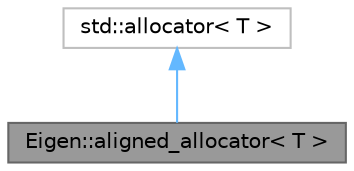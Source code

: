 digraph "Eigen::aligned_allocator&lt; T &gt;"
{
 // LATEX_PDF_SIZE
  bgcolor="transparent";
  edge [fontname=Helvetica,fontsize=10,labelfontname=Helvetica,labelfontsize=10];
  node [fontname=Helvetica,fontsize=10,shape=box,height=0.2,width=0.4];
  Node1 [id="Node000001",label="Eigen::aligned_allocator\< T \>",height=0.2,width=0.4,color="gray40", fillcolor="grey60", style="filled", fontcolor="black",tooltip="STL compatible allocator to use with types requiring a non standrad alignment."];
  Node2 -> Node1 [id="edge2_Node000001_Node000002",dir="back",color="steelblue1",style="solid",tooltip=" "];
  Node2 [id="Node000002",label="std::allocator\< T \>",height=0.2,width=0.4,color="grey75", fillcolor="white", style="filled",tooltip=" "];
}
